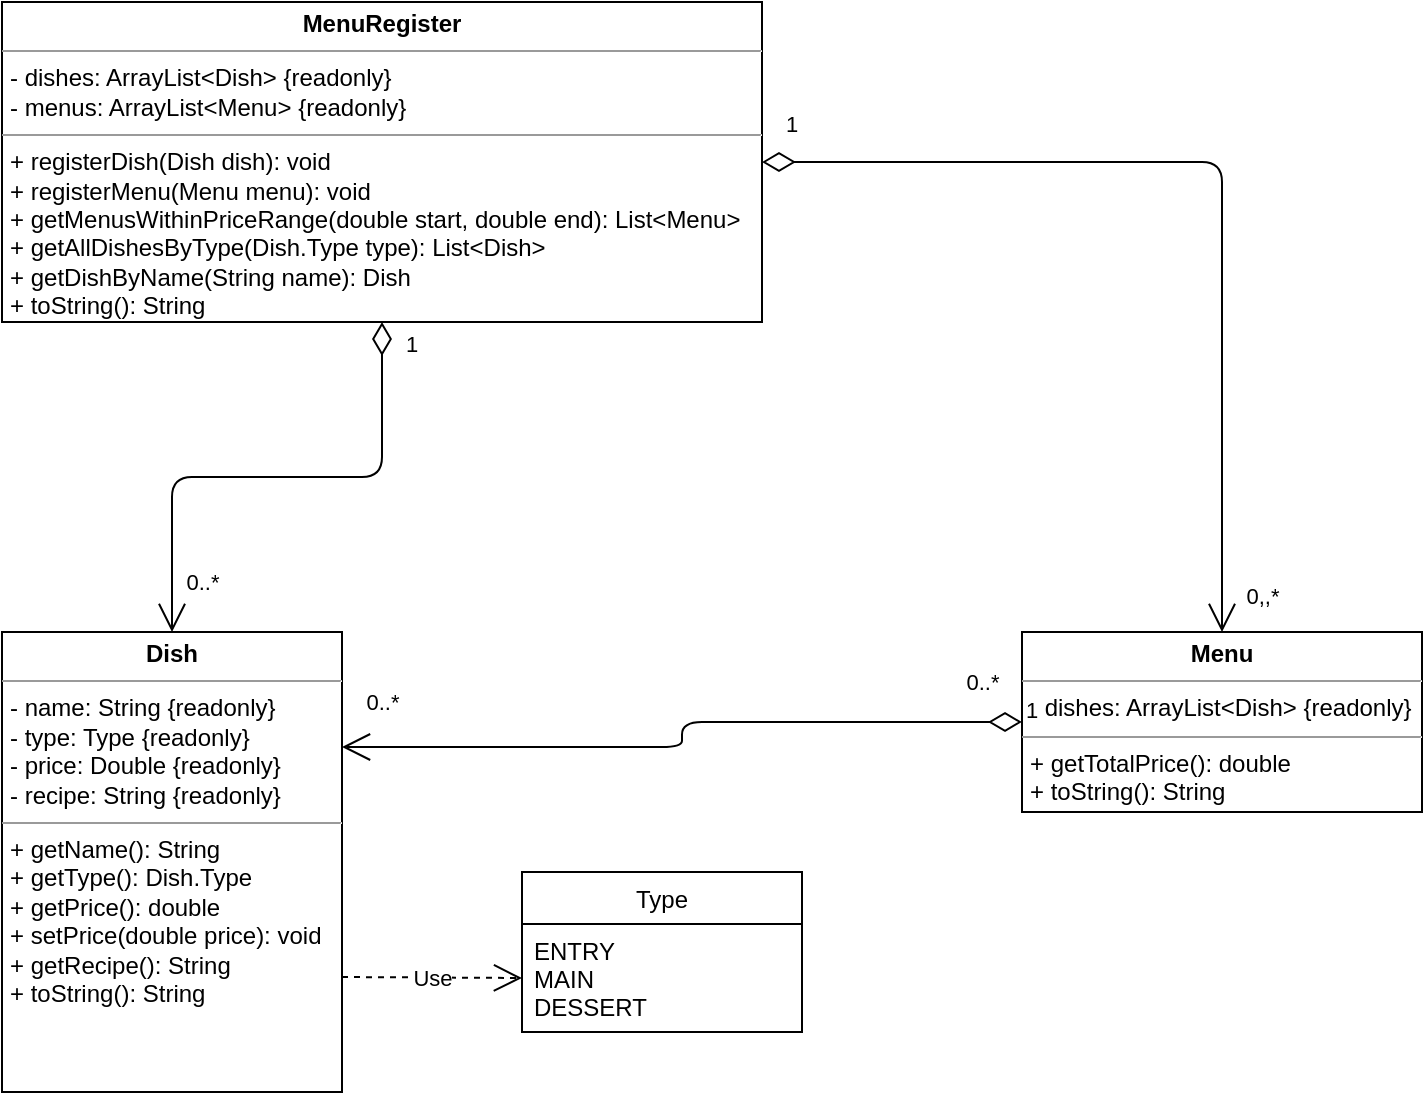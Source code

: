 <mxfile version="13.7.9" type="device"><diagram id="En6PwsFpYm2tWSny_l0p" name="Page-1"><mxGraphModel dx="1422" dy="762" grid="1" gridSize="10" guides="1" tooltips="1" connect="1" arrows="1" fold="1" page="1" pageScale="1" pageWidth="827" pageHeight="1169" math="0" shadow="0"><root><mxCell id="0"/><mxCell id="1" parent="0"/><mxCell id="Ein_GrQp16e6hTUk9nh--1" value="&lt;p style=&quot;margin: 0px ; margin-top: 4px ; text-align: center&quot;&gt;&lt;b&gt;MenuRegister&lt;/b&gt;&lt;/p&gt;&lt;hr size=&quot;1&quot;&gt;&lt;p style=&quot;margin: 0px ; margin-left: 4px&quot;&gt;- dishes: ArrayList&amp;lt;Dish&amp;gt; {readonly}&lt;/p&gt;&lt;p style=&quot;margin: 0px ; margin-left: 4px&quot;&gt;- menus: ArrayList&amp;lt;Menu&amp;gt; {readonly}&lt;/p&gt;&lt;hr size=&quot;1&quot;&gt;&lt;p style=&quot;margin: 0px ; margin-left: 4px&quot;&gt;+ registerDish(Dish dish): void&lt;/p&gt;&lt;p style=&quot;margin: 0px ; margin-left: 4px&quot;&gt;+ registerMenu(Menu menu): void&lt;/p&gt;&lt;p style=&quot;margin: 0px ; margin-left: 4px&quot;&gt;+ getMenusWithinPriceRange(double start, double end): List&amp;lt;Menu&amp;gt;&lt;/p&gt;&lt;p style=&quot;margin: 0px ; margin-left: 4px&quot;&gt;+ getAllDishesByType(Dish.Type type): List&amp;lt;Dish&amp;gt;&lt;/p&gt;&lt;p style=&quot;margin: 0px ; margin-left: 4px&quot;&gt;+ getDishByName(String name): Dish&lt;/p&gt;&lt;p style=&quot;margin: 0px ; margin-left: 4px&quot;&gt;+ toString(): String&lt;/p&gt;" style="verticalAlign=top;align=left;overflow=fill;fontSize=12;fontFamily=Helvetica;html=1;" vertex="1" parent="1"><mxGeometry x="40" y="40" width="380" height="160" as="geometry"/></mxCell><mxCell id="Ein_GrQp16e6hTUk9nh--3" value="&lt;p style=&quot;margin: 0px ; margin-top: 4px ; text-align: center&quot;&gt;&lt;b&gt;Dish&lt;/b&gt;&lt;/p&gt;&lt;hr size=&quot;1&quot;&gt;&lt;p style=&quot;margin: 0px ; margin-left: 4px&quot;&gt;- name: String {readonly}&lt;/p&gt;&lt;p style=&quot;margin: 0px ; margin-left: 4px&quot;&gt;- type: Type {readonly}&lt;/p&gt;&lt;p style=&quot;margin: 0px ; margin-left: 4px&quot;&gt;- price: Double {readonly}&lt;/p&gt;&lt;p style=&quot;margin: 0px ; margin-left: 4px&quot;&gt;- recipe: String {readonly}&lt;/p&gt;&lt;hr size=&quot;1&quot;&gt;&lt;p style=&quot;margin: 0px ; margin-left: 4px&quot;&gt;+ getName(): String&lt;/p&gt;&lt;p style=&quot;margin: 0px ; margin-left: 4px&quot;&gt;+ getType(): Dish.Type&lt;/p&gt;&lt;p style=&quot;margin: 0px ; margin-left: 4px&quot;&gt;+ getPrice(): double&lt;/p&gt;&lt;p style=&quot;margin: 0px ; margin-left: 4px&quot;&gt;+ setPrice(double price): void&lt;/p&gt;&lt;p style=&quot;margin: 0px ; margin-left: 4px&quot;&gt;+ getRecipe(): String&lt;/p&gt;&lt;p style=&quot;margin: 0px ; margin-left: 4px&quot;&gt;+ toString(): String&lt;/p&gt;" style="verticalAlign=top;align=left;overflow=fill;fontSize=12;fontFamily=Helvetica;html=1;" vertex="1" parent="1"><mxGeometry x="40" y="355" width="170" height="230" as="geometry"/></mxCell><mxCell id="Ein_GrQp16e6hTUk9nh--4" value="&lt;p style=&quot;margin: 0px ; margin-top: 4px ; text-align: center&quot;&gt;&lt;b&gt;Menu&lt;/b&gt;&lt;/p&gt;&lt;hr size=&quot;1&quot;&gt;&lt;p style=&quot;margin: 0px ; margin-left: 4px&quot;&gt;- dishes: ArrayList&amp;lt;Dish&amp;gt; {readonly}&lt;/p&gt;&lt;hr size=&quot;1&quot;&gt;&lt;p style=&quot;margin: 0px ; margin-left: 4px&quot;&gt;+ getTotalPrice(): double&lt;/p&gt;&lt;p style=&quot;margin: 0px ; margin-left: 4px&quot;&gt;+ toString(): String&lt;/p&gt;" style="verticalAlign=top;align=left;overflow=fill;fontSize=12;fontFamily=Helvetica;html=1;" vertex="1" parent="1"><mxGeometry x="550" y="355" width="200" height="90" as="geometry"/></mxCell><mxCell id="Ein_GrQp16e6hTUk9nh--8" value="1" style="endArrow=open;html=1;endSize=12;startArrow=diamondThin;startSize=14;startFill=0;edgeStyle=orthogonalEdgeStyle;align=left;verticalAlign=bottom;exitX=1;exitY=0.5;exitDx=0;exitDy=0;entryX=0.5;entryY=0;entryDx=0;entryDy=0;" edge="1" parent="1" source="Ein_GrQp16e6hTUk9nh--1" target="Ein_GrQp16e6hTUk9nh--4"><mxGeometry x="-0.957" y="10" relative="1" as="geometry"><mxPoint x="470" y="120" as="sourcePoint"/><mxPoint x="630" y="120" as="targetPoint"/><mxPoint as="offset"/></mxGeometry></mxCell><mxCell id="Ein_GrQp16e6hTUk9nh--26" value="0,,*" style="edgeLabel;html=1;align=center;verticalAlign=middle;resizable=0;points=[];" vertex="1" connectable="0" parent="Ein_GrQp16e6hTUk9nh--8"><mxGeometry x="0.923" y="4" relative="1" as="geometry"><mxPoint x="16" as="offset"/></mxGeometry></mxCell><mxCell id="Ein_GrQp16e6hTUk9nh--9" value="1" style="endArrow=open;html=1;endSize=12;startArrow=diamondThin;startSize=14;startFill=0;edgeStyle=orthogonalEdgeStyle;align=left;verticalAlign=bottom;exitX=0.5;exitY=1;exitDx=0;exitDy=0;entryX=0.5;entryY=0;entryDx=0;entryDy=0;" edge="1" parent="1" source="Ein_GrQp16e6hTUk9nh--1" target="Ein_GrQp16e6hTUk9nh--3"><mxGeometry x="-0.846" y="10" relative="1" as="geometry"><mxPoint x="410" y="470" as="sourcePoint"/><mxPoint x="570" y="470" as="targetPoint"/><mxPoint as="offset"/></mxGeometry></mxCell><mxCell id="Ein_GrQp16e6hTUk9nh--28" value="0..*" style="edgeLabel;html=1;align=center;verticalAlign=middle;resizable=0;points=[];" vertex="1" connectable="0" parent="Ein_GrQp16e6hTUk9nh--9"><mxGeometry x="0.862" relative="1" as="geometry"><mxPoint x="15" y="-7" as="offset"/></mxGeometry></mxCell><mxCell id="Ein_GrQp16e6hTUk9nh--14" value="Use" style="endArrow=open;endSize=12;dashed=1;html=1;exitX=1;exitY=0.75;exitDx=0;exitDy=0;entryX=0;entryY=0.5;entryDx=0;entryDy=0;" edge="1" parent="1" source="Ein_GrQp16e6hTUk9nh--3" target="Ein_GrQp16e6hTUk9nh--12"><mxGeometry width="160" relative="1" as="geometry"><mxPoint x="260" y="445" as="sourcePoint"/><mxPoint x="290" y="595" as="targetPoint"/></mxGeometry></mxCell><mxCell id="Ein_GrQp16e6hTUk9nh--10" value="Type" style="swimlane;fontStyle=0;childLayout=stackLayout;horizontal=1;startSize=26;fillColor=none;horizontalStack=0;resizeParent=1;resizeParentMax=0;resizeLast=0;collapsible=1;marginBottom=0;" vertex="1" parent="1"><mxGeometry x="300" y="475" width="140" height="80" as="geometry"/></mxCell><mxCell id="Ein_GrQp16e6hTUk9nh--12" value="ENTRY&#10;MAIN&#10;DESSERT" style="text;strokeColor=none;fillColor=none;align=left;verticalAlign=top;spacingLeft=4;spacingRight=4;overflow=hidden;rotatable=0;points=[[0,0.5],[1,0.5]];portConstraint=eastwest;" vertex="1" parent="Ein_GrQp16e6hTUk9nh--10"><mxGeometry y="26" width="140" height="54" as="geometry"/></mxCell><mxCell id="Ein_GrQp16e6hTUk9nh--17" value="1" style="endArrow=open;html=1;endSize=12;startArrow=diamondThin;startSize=14;startFill=0;edgeStyle=orthogonalEdgeStyle;align=left;verticalAlign=bottom;exitX=0;exitY=0.5;exitDx=0;exitDy=0;entryX=1;entryY=0.25;entryDx=0;entryDy=0;" edge="1" parent="1" source="Ein_GrQp16e6hTUk9nh--4" target="Ein_GrQp16e6hTUk9nh--3"><mxGeometry x="-1" y="3" relative="1" as="geometry"><mxPoint x="250" y="360" as="sourcePoint"/><mxPoint x="410" y="360" as="targetPoint"/></mxGeometry></mxCell><mxCell id="Ein_GrQp16e6hTUk9nh--24" value="0..*" style="edgeLabel;html=1;align=center;verticalAlign=middle;resizable=0;points=[];" vertex="1" connectable="0" parent="Ein_GrQp16e6hTUk9nh--17"><mxGeometry x="-0.87" y="-2" relative="1" as="geometry"><mxPoint x="3" y="-18" as="offset"/></mxGeometry></mxCell><mxCell id="Ein_GrQp16e6hTUk9nh--25" value="0..*" style="edgeLabel;html=1;align=center;verticalAlign=middle;resizable=0;points=[];" vertex="1" connectable="0" parent="Ein_GrQp16e6hTUk9nh--17"><mxGeometry x="0.892" y="1" relative="1" as="geometry"><mxPoint x="1" y="-23.5" as="offset"/></mxGeometry></mxCell></root></mxGraphModel></diagram></mxfile>
